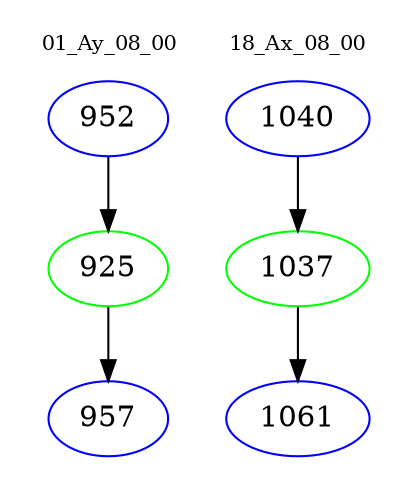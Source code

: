 digraph{
subgraph cluster_0 {
color = white
label = "01_Ay_08_00";
fontsize=10;
T0_952 [label="952", color="blue"]
T0_952 -> T0_925 [color="black"]
T0_925 [label="925", color="green"]
T0_925 -> T0_957 [color="black"]
T0_957 [label="957", color="blue"]
}
subgraph cluster_1 {
color = white
label = "18_Ax_08_00";
fontsize=10;
T1_1040 [label="1040", color="blue"]
T1_1040 -> T1_1037 [color="black"]
T1_1037 [label="1037", color="green"]
T1_1037 -> T1_1061 [color="black"]
T1_1061 [label="1061", color="blue"]
}
}
